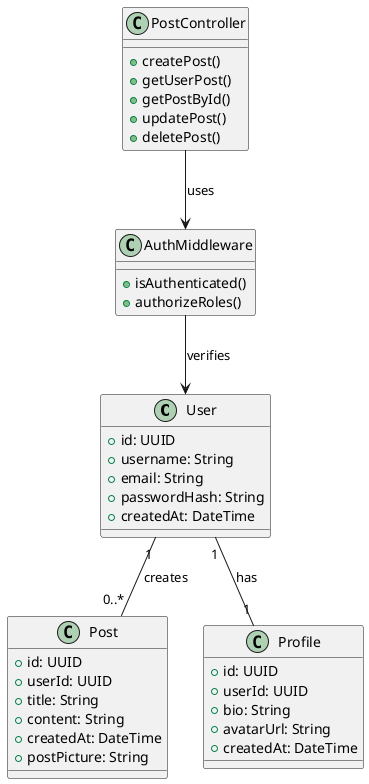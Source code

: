 @startuml

class User {
  +id: UUID
  +username: String
  +email: String
  +passwordHash: String
  +createdAt: DateTime
}

class Post {
  +id: UUID
  +userId: UUID
  +title: String
  +content: String
  +createdAt: DateTime
  +postPicture: String
}

class Profile {
  +id: UUID
  +userId: UUID
  +bio: String
  +avatarUrl: String
  +createdAt: DateTime
}

class PostController {
  +createPost()
  +getUserPost()
  +getPostById()
  +updatePost()
  +deletePost()
}

class AuthMiddleware {
  +isAuthenticated()
  +authorizeRoles()
}


User "1" -- "0..*" Post : creates
User "1" -- "1" Profile : has


PostController --> AuthMiddleware : uses
AuthMiddleware --> User : verifies

@enduml
